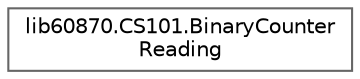 digraph "Graphical Class Hierarchy"
{
 // LATEX_PDF_SIZE
  bgcolor="transparent";
  edge [fontname=Helvetica,fontsize=10,labelfontname=Helvetica,labelfontsize=10];
  node [fontname=Helvetica,fontsize=10,shape=box,height=0.2,width=0.4];
  rankdir="LR";
  Node0 [id="Node000000",label="lib60870.CS101.BinaryCounter\lReading",height=0.2,width=0.4,color="grey40", fillcolor="white", style="filled",URL="$classlib60870_1_1_c_s101_1_1_binary_counter_reading.html",tooltip="Binary counter reading. Used for tranmission of integrated totals."];
}
